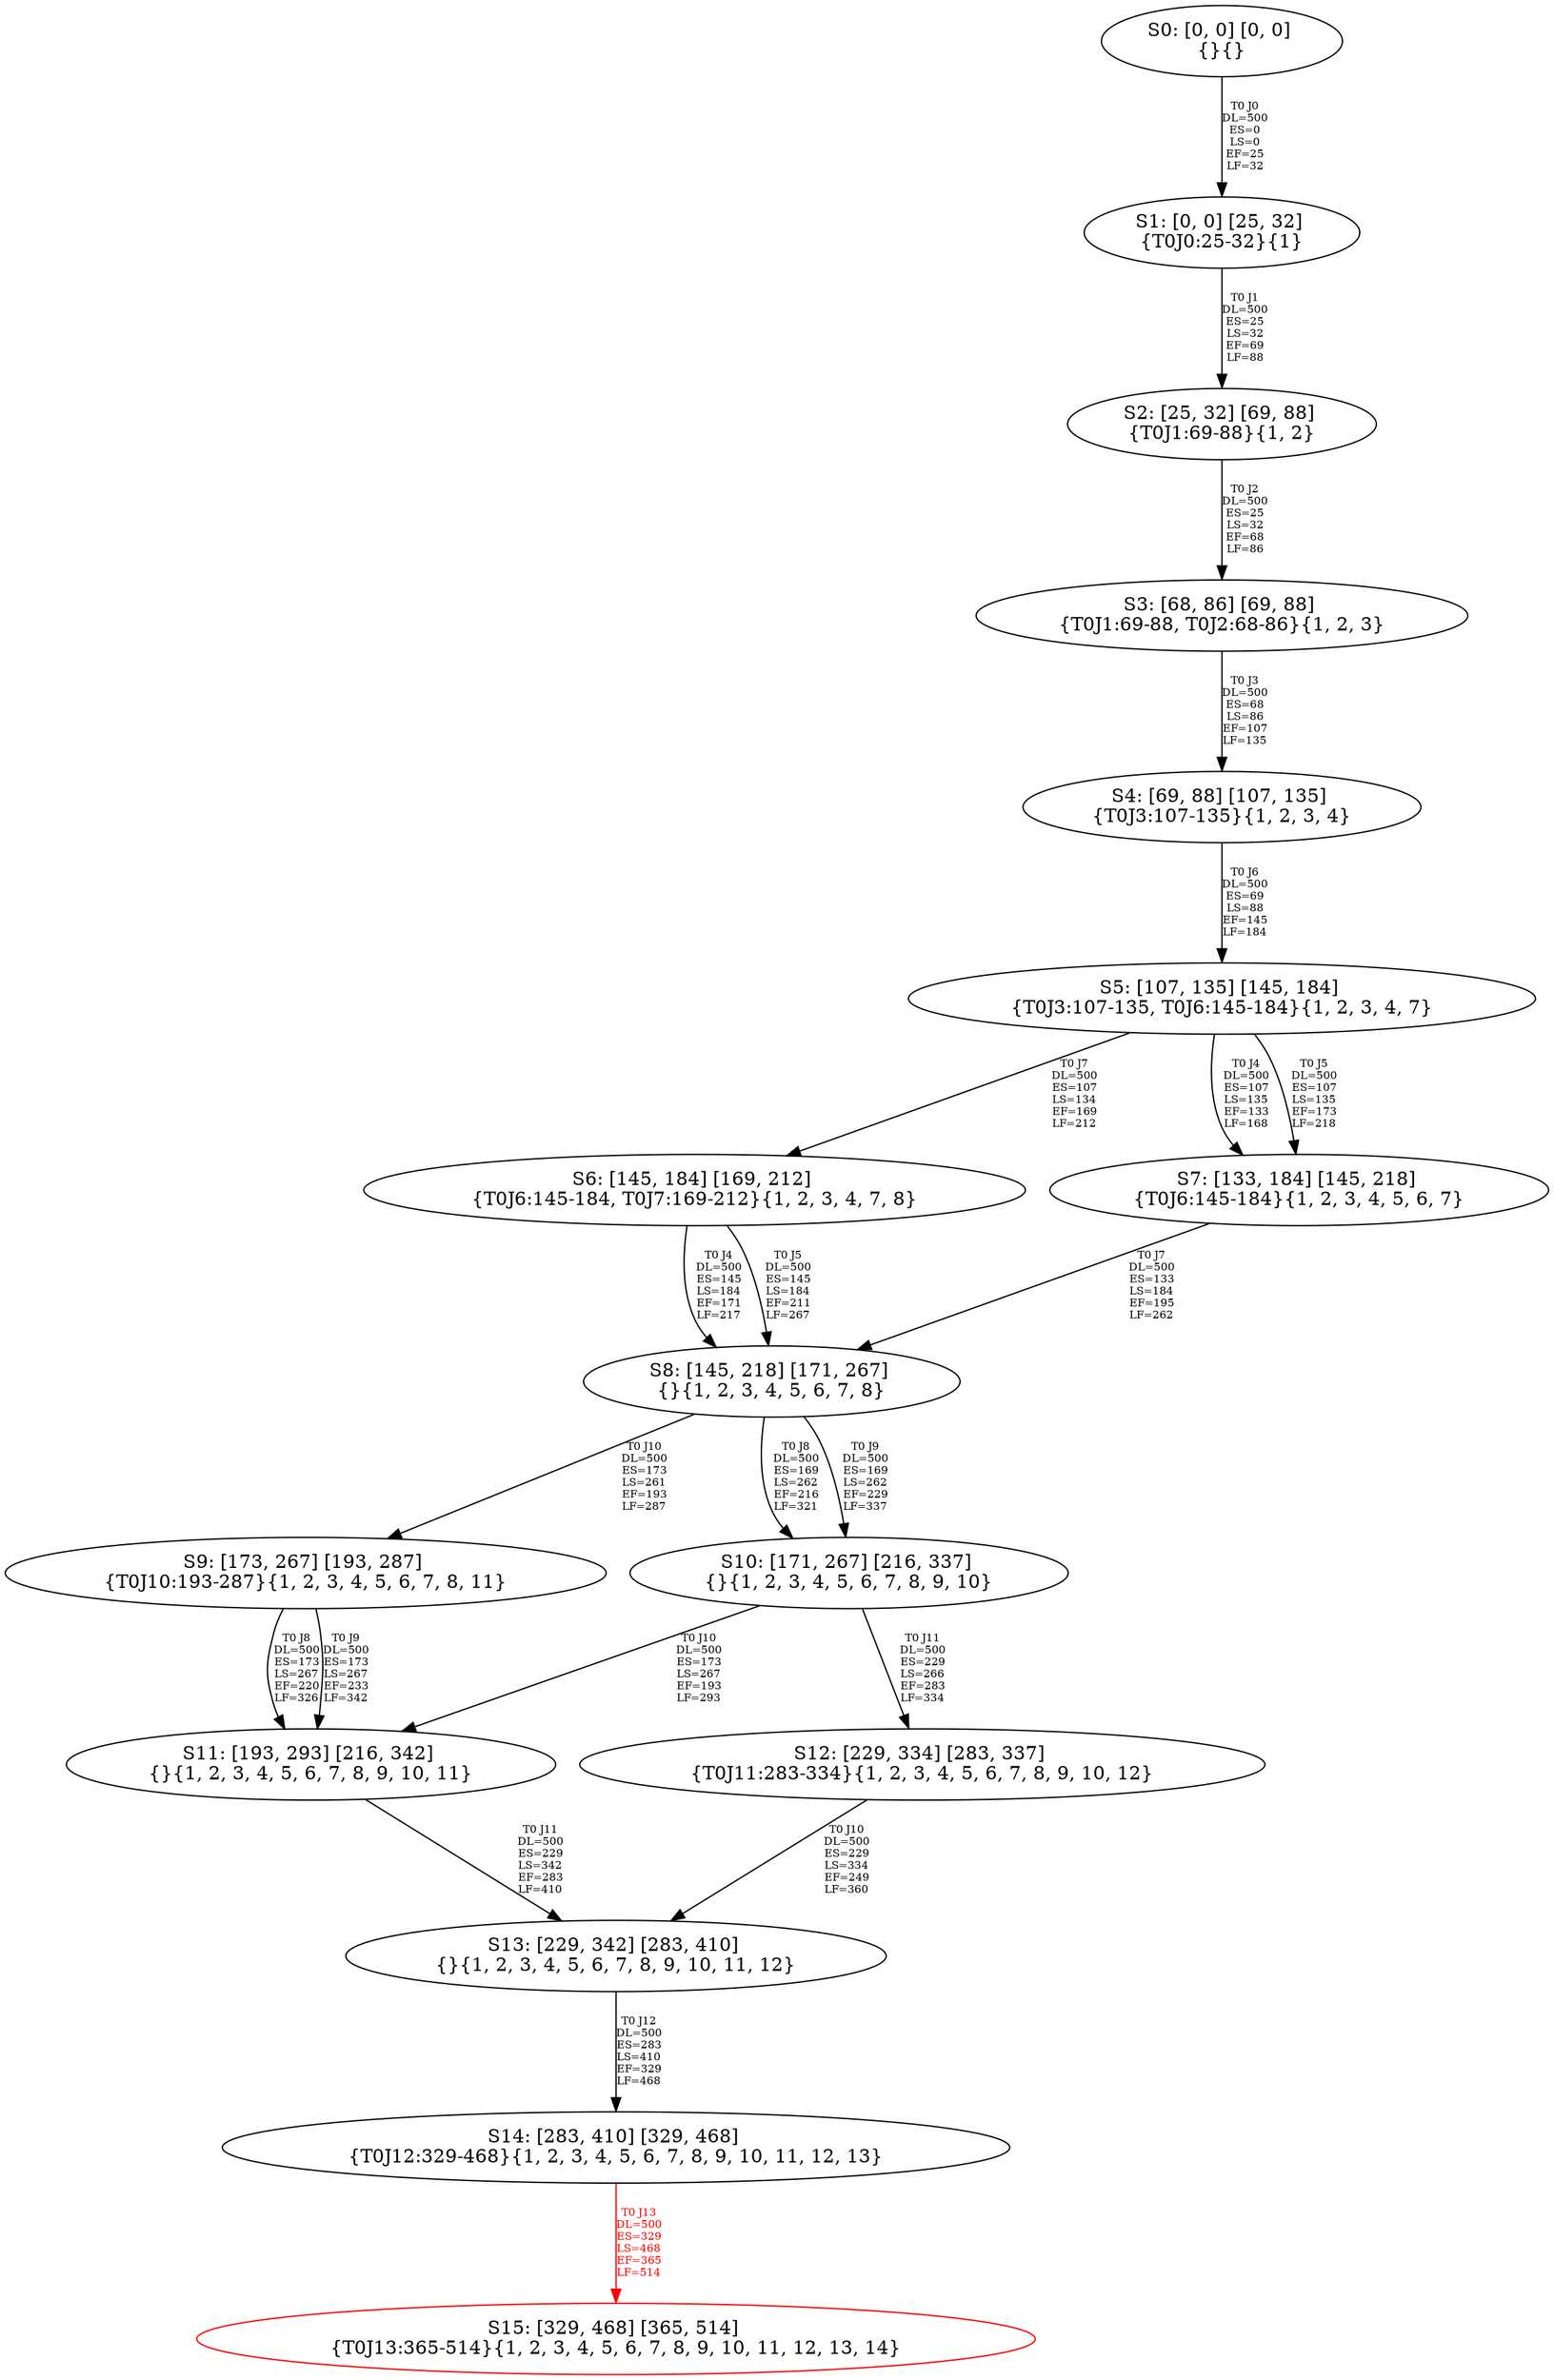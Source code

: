 digraph {
	S0[label="S0: [0, 0] [0, 0] \n{}{}"];
	S1[label="S1: [0, 0] [25, 32] \n{T0J0:25-32}{1}"];
	S2[label="S2: [25, 32] [69, 88] \n{T0J1:69-88}{1, 2}"];
	S3[label="S3: [68, 86] [69, 88] \n{T0J1:69-88, T0J2:68-86}{1, 2, 3}"];
	S4[label="S4: [69, 88] [107, 135] \n{T0J3:107-135}{1, 2, 3, 4}"];
	S5[label="S5: [107, 135] [145, 184] \n{T0J3:107-135, T0J6:145-184}{1, 2, 3, 4, 7}"];
	S6[label="S6: [145, 184] [169, 212] \n{T0J6:145-184, T0J7:169-212}{1, 2, 3, 4, 7, 8}"];
	S7[label="S7: [133, 184] [145, 218] \n{T0J6:145-184}{1, 2, 3, 4, 5, 6, 7}"];
	S8[label="S8: [145, 218] [171, 267] \n{}{1, 2, 3, 4, 5, 6, 7, 8}"];
	S9[label="S9: [173, 267] [193, 287] \n{T0J10:193-287}{1, 2, 3, 4, 5, 6, 7, 8, 11}"];
	S10[label="S10: [171, 267] [216, 337] \n{}{1, 2, 3, 4, 5, 6, 7, 8, 9, 10}"];
	S11[label="S11: [193, 293] [216, 342] \n{}{1, 2, 3, 4, 5, 6, 7, 8, 9, 10, 11}"];
	S12[label="S12: [229, 334] [283, 337] \n{T0J11:283-334}{1, 2, 3, 4, 5, 6, 7, 8, 9, 10, 12}"];
	S13[label="S13: [229, 342] [283, 410] \n{}{1, 2, 3, 4, 5, 6, 7, 8, 9, 10, 11, 12}"];
	S14[label="S14: [283, 410] [329, 468] \n{T0J12:329-468}{1, 2, 3, 4, 5, 6, 7, 8, 9, 10, 11, 12, 13}"];
	S15[label="S15: [329, 468] [365, 514] \n{T0J13:365-514}{1, 2, 3, 4, 5, 6, 7, 8, 9, 10, 11, 12, 13, 14}"];
	S0 -> S1[label="T0 J0\nDL=500\nES=0\nLS=0\nEF=25\nLF=32",fontsize=8];
	S1 -> S2[label="T0 J1\nDL=500\nES=25\nLS=32\nEF=69\nLF=88",fontsize=8];
	S2 -> S3[label="T0 J2\nDL=500\nES=25\nLS=32\nEF=68\nLF=86",fontsize=8];
	S3 -> S4[label="T0 J3\nDL=500\nES=68\nLS=86\nEF=107\nLF=135",fontsize=8];
	S4 -> S5[label="T0 J6\nDL=500\nES=69\nLS=88\nEF=145\nLF=184",fontsize=8];
	S5 -> S7[label="T0 J4\nDL=500\nES=107\nLS=135\nEF=133\nLF=168",fontsize=8];
	S5 -> S7[label="T0 J5\nDL=500\nES=107\nLS=135\nEF=173\nLF=218",fontsize=8];
	S5 -> S6[label="T0 J7\nDL=500\nES=107\nLS=134\nEF=169\nLF=212",fontsize=8];
	S6 -> S8[label="T0 J4\nDL=500\nES=145\nLS=184\nEF=171\nLF=217",fontsize=8];
	S6 -> S8[label="T0 J5\nDL=500\nES=145\nLS=184\nEF=211\nLF=267",fontsize=8];
	S7 -> S8[label="T0 J7\nDL=500\nES=133\nLS=184\nEF=195\nLF=262",fontsize=8];
	S8 -> S10[label="T0 J8\nDL=500\nES=169\nLS=262\nEF=216\nLF=321",fontsize=8];
	S8 -> S10[label="T0 J9\nDL=500\nES=169\nLS=262\nEF=229\nLF=337",fontsize=8];
	S8 -> S9[label="T0 J10\nDL=500\nES=173\nLS=261\nEF=193\nLF=287",fontsize=8];
	S9 -> S11[label="T0 J8\nDL=500\nES=173\nLS=267\nEF=220\nLF=326",fontsize=8];
	S9 -> S11[label="T0 J9\nDL=500\nES=173\nLS=267\nEF=233\nLF=342",fontsize=8];
	S10 -> S11[label="T0 J10\nDL=500\nES=173\nLS=267\nEF=193\nLF=293",fontsize=8];
	S10 -> S12[label="T0 J11\nDL=500\nES=229\nLS=266\nEF=283\nLF=334",fontsize=8];
	S11 -> S13[label="T0 J11\nDL=500\nES=229\nLS=342\nEF=283\nLF=410",fontsize=8];
	S12 -> S13[label="T0 J10\nDL=500\nES=229\nLS=334\nEF=249\nLF=360",fontsize=8];
	S13 -> S14[label="T0 J12\nDL=500\nES=283\nLS=410\nEF=329\nLF=468",fontsize=8];
	S14 -> S15[label="T0 J13\nDL=500\nES=329\nLS=468\nEF=365\nLF=514",color=Red,fontcolor=Red,fontsize=8];
S15[color=Red];
}
